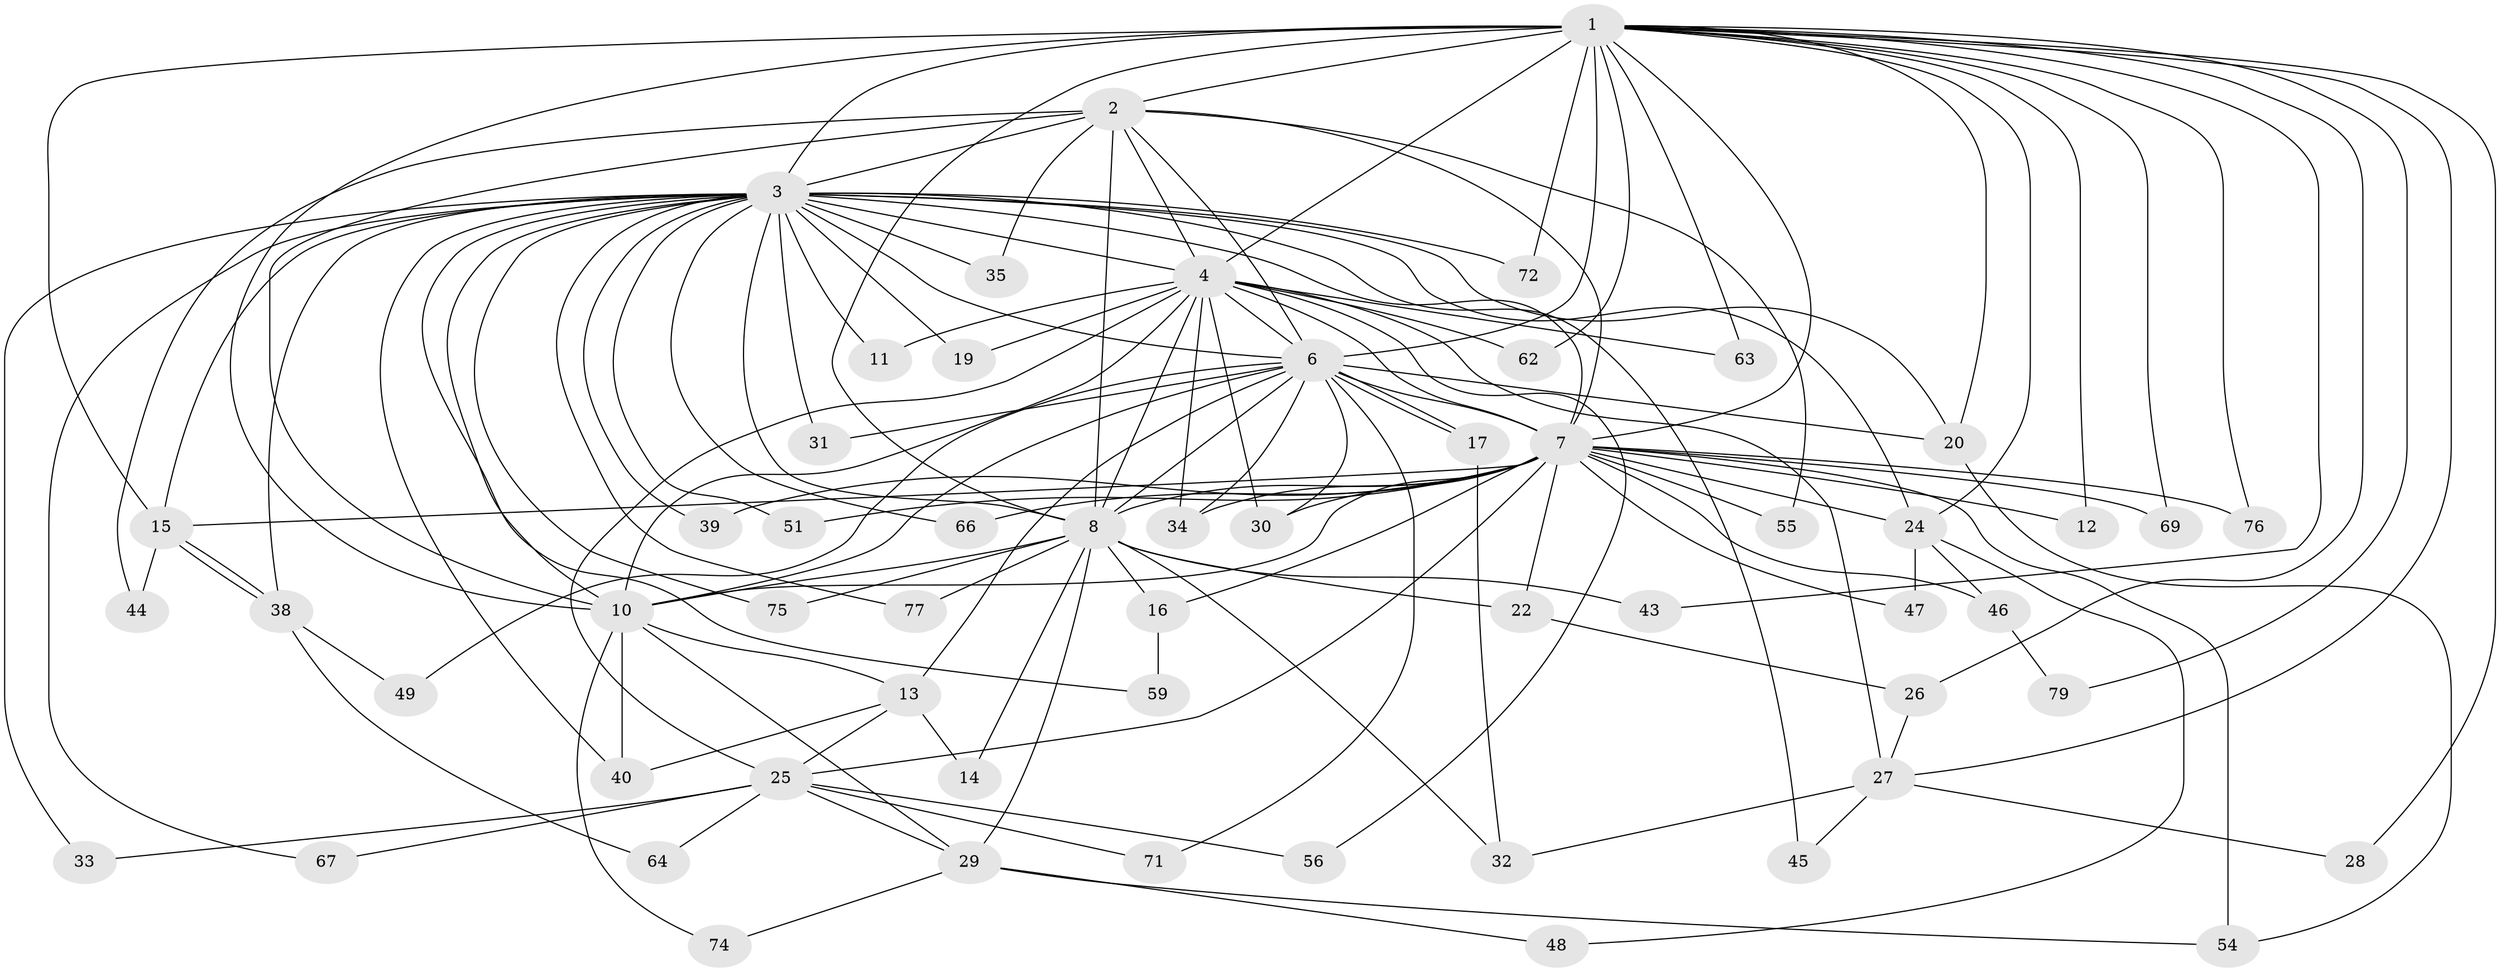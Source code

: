 // original degree distribution, {18: 0.012658227848101266, 14: 0.012658227848101266, 28: 0.012658227848101266, 19: 0.012658227848101266, 15: 0.0379746835443038, 20: 0.012658227848101266, 27: 0.012658227848101266, 13: 0.012658227848101266, 2: 0.5822784810126582, 5: 0.0379746835443038, 6: 0.0379746835443038, 3: 0.189873417721519, 8: 0.012658227848101266, 4: 0.012658227848101266}
// Generated by graph-tools (version 1.1) at 2025/11/02/27/25 16:11:01]
// undirected, 58 vertices, 140 edges
graph export_dot {
graph [start="1"]
  node [color=gray90,style=filled];
  1 [super="+5"];
  2 [super="+21"];
  3 [super="+58"];
  4 [super="+18"];
  6 [super="+23"];
  7 [super="+36"];
  8 [super="+9"];
  10 [super="+61"];
  11;
  12;
  13;
  14;
  15 [super="+65"];
  16 [super="+50"];
  17 [super="+60"];
  19;
  20 [super="+52"];
  22;
  24 [super="+68"];
  25 [super="+41"];
  26;
  27 [super="+53"];
  28;
  29 [super="+37"];
  30 [super="+78"];
  31;
  32;
  33;
  34 [super="+70"];
  35;
  38 [super="+57"];
  39;
  40 [super="+42"];
  43;
  44;
  45;
  46;
  47;
  48;
  49;
  51;
  54 [super="+73"];
  55;
  56;
  59;
  62;
  63;
  64;
  66;
  67;
  69;
  71;
  72;
  74;
  75;
  76;
  77;
  79;
  1 -- 2 [weight=3];
  1 -- 3 [weight=2];
  1 -- 4 [weight=2];
  1 -- 6 [weight=2];
  1 -- 7 [weight=2];
  1 -- 8 [weight=4];
  1 -- 10 [weight=2];
  1 -- 15;
  1 -- 26;
  1 -- 28;
  1 -- 43;
  1 -- 62;
  1 -- 69;
  1 -- 72;
  1 -- 76;
  1 -- 27;
  1 -- 12;
  1 -- 79;
  1 -- 63;
  1 -- 20;
  1 -- 24;
  2 -- 3;
  2 -- 4;
  2 -- 6;
  2 -- 7;
  2 -- 8 [weight=2];
  2 -- 10 [weight=2];
  2 -- 35;
  2 -- 44;
  2 -- 55;
  3 -- 4;
  3 -- 6 [weight=2];
  3 -- 7 [weight=2];
  3 -- 8 [weight=2];
  3 -- 10;
  3 -- 11;
  3 -- 15;
  3 -- 19;
  3 -- 20;
  3 -- 24;
  3 -- 31;
  3 -- 33;
  3 -- 35;
  3 -- 39;
  3 -- 45;
  3 -- 51;
  3 -- 66;
  3 -- 67;
  3 -- 75;
  3 -- 77;
  3 -- 72;
  3 -- 59;
  3 -- 40;
  3 -- 38;
  4 -- 6;
  4 -- 7;
  4 -- 8 [weight=2];
  4 -- 10 [weight=2];
  4 -- 11;
  4 -- 19;
  4 -- 25;
  4 -- 27;
  4 -- 30;
  4 -- 34;
  4 -- 56;
  4 -- 62;
  4 -- 63;
  6 -- 7;
  6 -- 8 [weight=3];
  6 -- 10;
  6 -- 13;
  6 -- 17;
  6 -- 17;
  6 -- 20;
  6 -- 30;
  6 -- 31;
  6 -- 34;
  6 -- 49;
  6 -- 71;
  7 -- 8 [weight=2];
  7 -- 10;
  7 -- 12;
  7 -- 16;
  7 -- 22;
  7 -- 24;
  7 -- 39;
  7 -- 46;
  7 -- 47;
  7 -- 51;
  7 -- 54;
  7 -- 55;
  7 -- 66;
  7 -- 69;
  7 -- 76;
  7 -- 25;
  7 -- 30;
  7 -- 15;
  7 -- 34;
  8 -- 10 [weight=2];
  8 -- 14;
  8 -- 43;
  8 -- 75;
  8 -- 32;
  8 -- 77;
  8 -- 16 [weight=2];
  8 -- 22;
  8 -- 29;
  10 -- 13;
  10 -- 40;
  10 -- 74;
  10 -- 29;
  13 -- 14;
  13 -- 25;
  13 -- 40;
  15 -- 38;
  15 -- 38;
  15 -- 44;
  16 -- 59;
  17 -- 32;
  20 -- 54;
  22 -- 26;
  24 -- 46;
  24 -- 47;
  24 -- 48;
  25 -- 29;
  25 -- 33;
  25 -- 56;
  25 -- 64;
  25 -- 71;
  25 -- 67;
  26 -- 27;
  27 -- 28;
  27 -- 32;
  27 -- 45;
  29 -- 54;
  29 -- 74;
  29 -- 48;
  38 -- 49;
  38 -- 64;
  46 -- 79;
}
